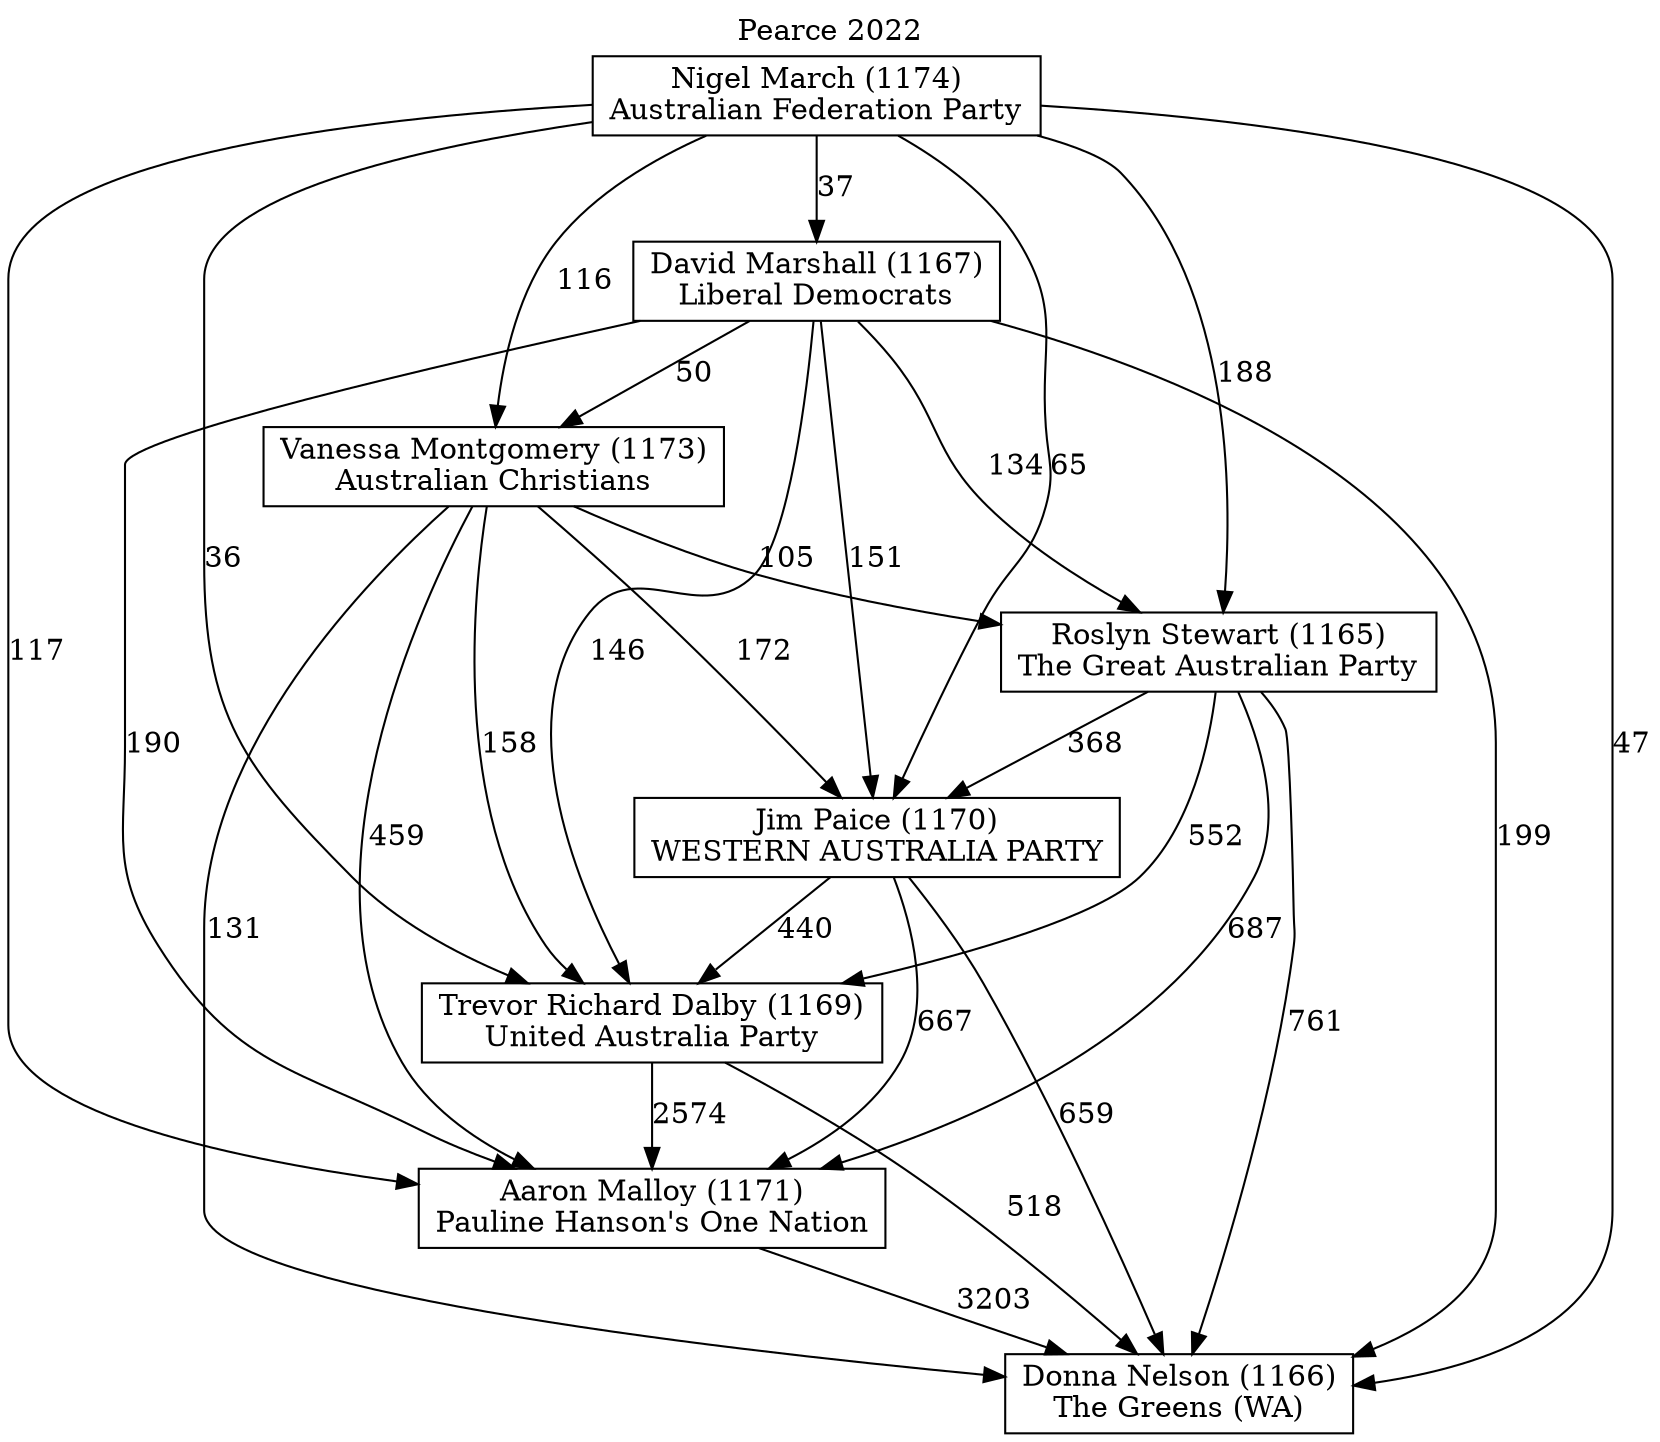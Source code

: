 // House preference flow
digraph "Donna Nelson (1166)_Pearce_2022" {
	graph [label="Pearce 2022" labelloc=t mclimit=10]
	node [shape=box]
	"Trevor Richard Dalby (1169)" [label="Trevor Richard Dalby (1169)
United Australia Party"]
	"Jim Paice (1170)" [label="Jim Paice (1170)
WESTERN AUSTRALIA PARTY"]
	"Vanessa Montgomery (1173)" [label="Vanessa Montgomery (1173)
Australian Christians"]
	"David Marshall (1167)" [label="David Marshall (1167)
Liberal Democrats"]
	"Donna Nelson (1166)" [label="Donna Nelson (1166)
The Greens (WA)"]
	"Roslyn Stewart (1165)" [label="Roslyn Stewart (1165)
The Great Australian Party"]
	"Aaron Malloy (1171)" [label="Aaron Malloy (1171)
Pauline Hanson's One Nation"]
	"Nigel March (1174)" [label="Nigel March (1174)
Australian Federation Party"]
	"Jim Paice (1170)" -> "Trevor Richard Dalby (1169)" [label=440]
	"Trevor Richard Dalby (1169)" -> "Donna Nelson (1166)" [label=518]
	"Aaron Malloy (1171)" -> "Donna Nelson (1166)" [label=3203]
	"Nigel March (1174)" -> "Vanessa Montgomery (1173)" [label=116]
	"Nigel March (1174)" -> "David Marshall (1167)" [label=37]
	"David Marshall (1167)" -> "Trevor Richard Dalby (1169)" [label=146]
	"Vanessa Montgomery (1173)" -> "Roslyn Stewart (1165)" [label=105]
	"Roslyn Stewart (1165)" -> "Jim Paice (1170)" [label=368]
	"David Marshall (1167)" -> "Roslyn Stewart (1165)" [label=134]
	"Vanessa Montgomery (1173)" -> "Jim Paice (1170)" [label=172]
	"Nigel March (1174)" -> "Aaron Malloy (1171)" [label=117]
	"Roslyn Stewart (1165)" -> "Trevor Richard Dalby (1169)" [label=552]
	"David Marshall (1167)" -> "Jim Paice (1170)" [label=151]
	"Vanessa Montgomery (1173)" -> "Aaron Malloy (1171)" [label=459]
	"Trevor Richard Dalby (1169)" -> "Aaron Malloy (1171)" [label=2574]
	"Vanessa Montgomery (1173)" -> "Trevor Richard Dalby (1169)" [label=158]
	"David Marshall (1167)" -> "Aaron Malloy (1171)" [label=190]
	"David Marshall (1167)" -> "Vanessa Montgomery (1173)" [label=50]
	"Roslyn Stewart (1165)" -> "Aaron Malloy (1171)" [label=687]
	"Nigel March (1174)" -> "Roslyn Stewart (1165)" [label=188]
	"Nigel March (1174)" -> "Trevor Richard Dalby (1169)" [label=36]
	"Jim Paice (1170)" -> "Aaron Malloy (1171)" [label=667]
	"Nigel March (1174)" -> "Donna Nelson (1166)" [label=47]
	"Vanessa Montgomery (1173)" -> "Donna Nelson (1166)" [label=131]
	"Roslyn Stewart (1165)" -> "Donna Nelson (1166)" [label=761]
	"David Marshall (1167)" -> "Donna Nelson (1166)" [label=199]
	"Jim Paice (1170)" -> "Donna Nelson (1166)" [label=659]
	"Nigel March (1174)" -> "Jim Paice (1170)" [label=65]
}

